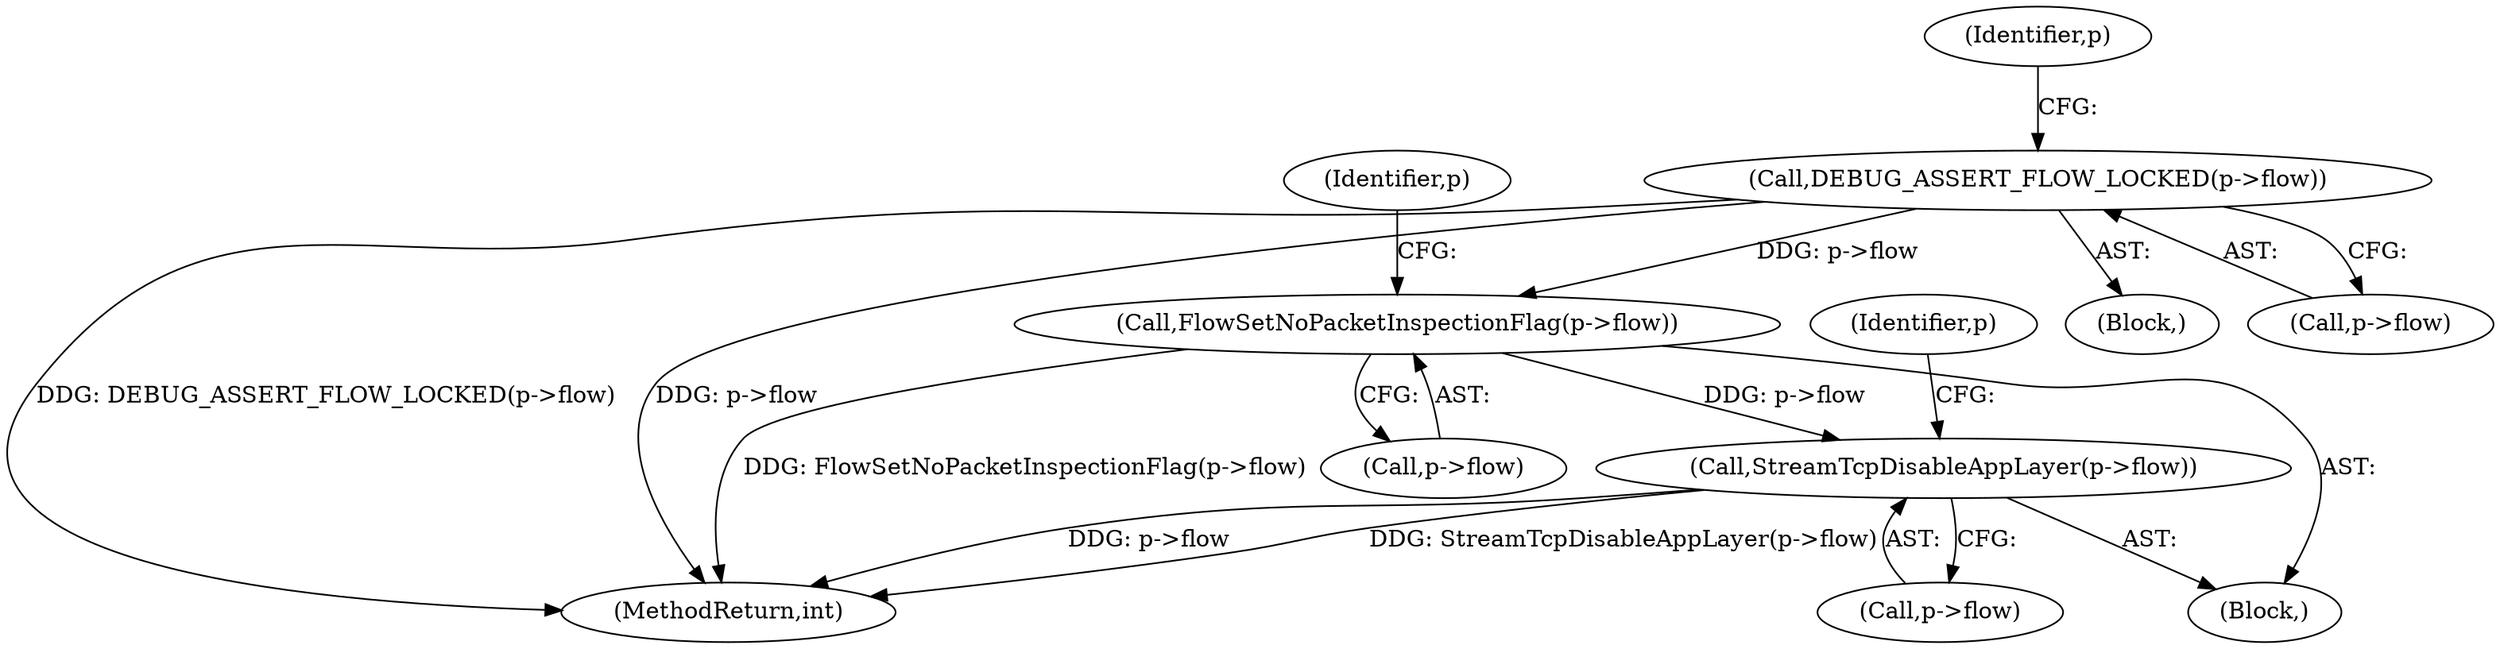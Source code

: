 digraph "0_suricata_e1ef57c848bbe4e567d5d4b66d346a742e3f77a1_0@pointer" {
"1000132" [label="(Call,DEBUG_ASSERT_FLOW_LOCKED(p->flow))"];
"1000341" [label="(Call,FlowSetNoPacketInspectionFlag(p->flow))"];
"1000347" [label="(Call,StreamTcpDisableAppLayer(p->flow))"];
"1000132" [label="(Call,DEBUG_ASSERT_FLOW_LOCKED(p->flow))"];
"1000130" [label="(Block,)"];
"1000341" [label="(Call,FlowSetNoPacketInspectionFlag(p->flow))"];
"1000338" [label="(Block,)"];
"1000352" [label="(Identifier,p)"];
"1000133" [label="(Call,p->flow)"];
"1000342" [label="(Call,p->flow)"];
"1000348" [label="(Call,p->flow)"];
"1000141" [label="(Identifier,p)"];
"1000347" [label="(Call,StreamTcpDisableAppLayer(p->flow))"];
"1000884" [label="(MethodReturn,int)"];
"1000346" [label="(Identifier,p)"];
"1000132" -> "1000130"  [label="AST: "];
"1000132" -> "1000133"  [label="CFG: "];
"1000133" -> "1000132"  [label="AST: "];
"1000141" -> "1000132"  [label="CFG: "];
"1000132" -> "1000884"  [label="DDG: DEBUG_ASSERT_FLOW_LOCKED(p->flow)"];
"1000132" -> "1000884"  [label="DDG: p->flow"];
"1000132" -> "1000341"  [label="DDG: p->flow"];
"1000341" -> "1000338"  [label="AST: "];
"1000341" -> "1000342"  [label="CFG: "];
"1000342" -> "1000341"  [label="AST: "];
"1000346" -> "1000341"  [label="CFG: "];
"1000341" -> "1000884"  [label="DDG: FlowSetNoPacketInspectionFlag(p->flow)"];
"1000341" -> "1000347"  [label="DDG: p->flow"];
"1000347" -> "1000338"  [label="AST: "];
"1000347" -> "1000348"  [label="CFG: "];
"1000348" -> "1000347"  [label="AST: "];
"1000352" -> "1000347"  [label="CFG: "];
"1000347" -> "1000884"  [label="DDG: p->flow"];
"1000347" -> "1000884"  [label="DDG: StreamTcpDisableAppLayer(p->flow)"];
}
